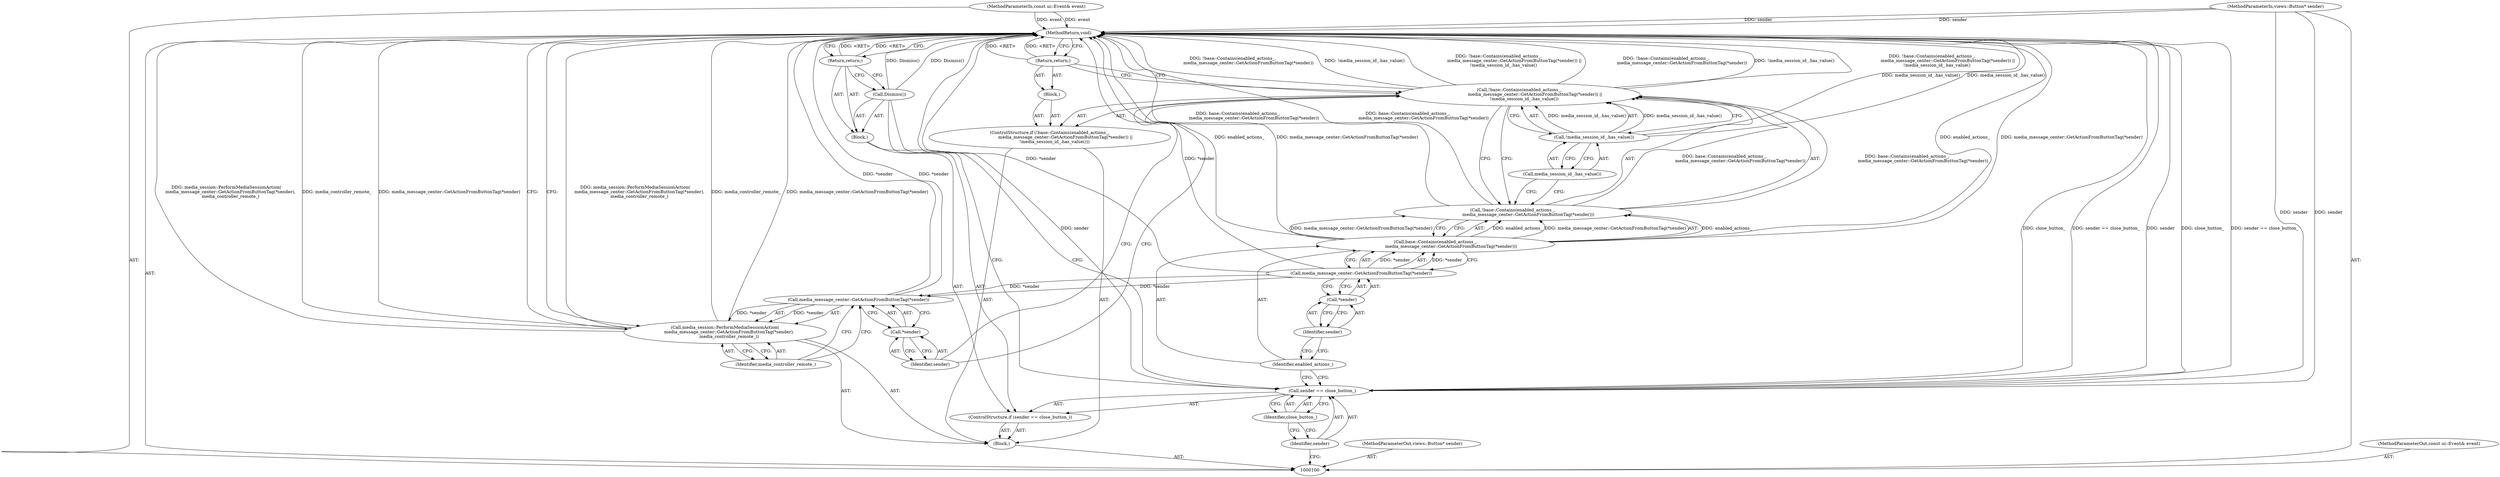digraph "1_Chrome_c25b198675380f713a56649c857b4367601d4a3d" {
"1000128" [label="(MethodReturn,void)"];
"1000101" [label="(MethodParameterIn,views::Button* sender)"];
"1000172" [label="(MethodParameterOut,views::Button* sender)"];
"1000122" [label="(Return,return;)"];
"1000123" [label="(Call,media_session::PerformMediaSessionAction(\n      media_message_center::GetActionFromButtonTag(*sender),\n      media_controller_remote_))"];
"1000125" [label="(Call,*sender)"];
"1000126" [label="(Identifier,sender)"];
"1000124" [label="(Call,media_message_center::GetActionFromButtonTag(*sender))"];
"1000127" [label="(Identifier,media_controller_remote_)"];
"1000102" [label="(MethodParameterIn,const ui::Event& event)"];
"1000173" [label="(MethodParameterOut,const ui::Event& event)"];
"1000103" [label="(Block,)"];
"1000107" [label="(Identifier,close_button_)"];
"1000104" [label="(ControlStructure,if (sender == close_button_))"];
"1000108" [label="(Block,)"];
"1000105" [label="(Call,sender == close_button_)"];
"1000106" [label="(Identifier,sender)"];
"1000109" [label="(Call,Dismiss())"];
"1000110" [label="(Return,return;)"];
"1000115" [label="(Identifier,enabled_actions_)"];
"1000111" [label="(ControlStructure,if (!base::Contains(enabled_actions_,\n                       media_message_center::GetActionFromButtonTag(*sender)) ||\n       !media_session_id_.has_value()))"];
"1000112" [label="(Call,!base::Contains(enabled_actions_,\n                       media_message_center::GetActionFromButtonTag(*sender)) ||\n       !media_session_id_.has_value())"];
"1000113" [label="(Call,!base::Contains(enabled_actions_,\n                       media_message_center::GetActionFromButtonTag(*sender)))"];
"1000114" [label="(Call,base::Contains(enabled_actions_,\n                       media_message_center::GetActionFromButtonTag(*sender)))"];
"1000116" [label="(Call,media_message_center::GetActionFromButtonTag(*sender))"];
"1000117" [label="(Call,*sender)"];
"1000118" [label="(Identifier,sender)"];
"1000121" [label="(Block,)"];
"1000119" [label="(Call,!media_session_id_.has_value())"];
"1000120" [label="(Call,media_session_id_.has_value())"];
"1000128" -> "1000100"  [label="AST: "];
"1000128" -> "1000110"  [label="CFG: "];
"1000128" -> "1000122"  [label="CFG: "];
"1000128" -> "1000123"  [label="CFG: "];
"1000122" -> "1000128"  [label="DDG: <RET>"];
"1000116" -> "1000128"  [label="DDG: *sender"];
"1000124" -> "1000128"  [label="DDG: *sender"];
"1000105" -> "1000128"  [label="DDG: close_button_"];
"1000105" -> "1000128"  [label="DDG: sender == close_button_"];
"1000105" -> "1000128"  [label="DDG: sender"];
"1000113" -> "1000128"  [label="DDG: base::Contains(enabled_actions_,\n                       media_message_center::GetActionFromButtonTag(*sender))"];
"1000123" -> "1000128"  [label="DDG: media_session::PerformMediaSessionAction(\n      media_message_center::GetActionFromButtonTag(*sender),\n      media_controller_remote_)"];
"1000123" -> "1000128"  [label="DDG: media_controller_remote_"];
"1000123" -> "1000128"  [label="DDG: media_message_center::GetActionFromButtonTag(*sender)"];
"1000114" -> "1000128"  [label="DDG: enabled_actions_"];
"1000114" -> "1000128"  [label="DDG: media_message_center::GetActionFromButtonTag(*sender)"];
"1000112" -> "1000128"  [label="DDG: !media_session_id_.has_value()"];
"1000112" -> "1000128"  [label="DDG: !base::Contains(enabled_actions_,\n                       media_message_center::GetActionFromButtonTag(*sender)) ||\n       !media_session_id_.has_value()"];
"1000112" -> "1000128"  [label="DDG: !base::Contains(enabled_actions_,\n                       media_message_center::GetActionFromButtonTag(*sender))"];
"1000102" -> "1000128"  [label="DDG: event"];
"1000101" -> "1000128"  [label="DDG: sender"];
"1000119" -> "1000128"  [label="DDG: media_session_id_.has_value()"];
"1000109" -> "1000128"  [label="DDG: Dismiss()"];
"1000110" -> "1000128"  [label="DDG: <RET>"];
"1000101" -> "1000100"  [label="AST: "];
"1000101" -> "1000128"  [label="DDG: sender"];
"1000101" -> "1000105"  [label="DDG: sender"];
"1000172" -> "1000100"  [label="AST: "];
"1000122" -> "1000121"  [label="AST: "];
"1000122" -> "1000112"  [label="CFG: "];
"1000128" -> "1000122"  [label="CFG: "];
"1000122" -> "1000128"  [label="DDG: <RET>"];
"1000123" -> "1000103"  [label="AST: "];
"1000123" -> "1000127"  [label="CFG: "];
"1000124" -> "1000123"  [label="AST: "];
"1000127" -> "1000123"  [label="AST: "];
"1000128" -> "1000123"  [label="CFG: "];
"1000123" -> "1000128"  [label="DDG: media_session::PerformMediaSessionAction(\n      media_message_center::GetActionFromButtonTag(*sender),\n      media_controller_remote_)"];
"1000123" -> "1000128"  [label="DDG: media_controller_remote_"];
"1000123" -> "1000128"  [label="DDG: media_message_center::GetActionFromButtonTag(*sender)"];
"1000124" -> "1000123"  [label="DDG: *sender"];
"1000125" -> "1000124"  [label="AST: "];
"1000125" -> "1000126"  [label="CFG: "];
"1000126" -> "1000125"  [label="AST: "];
"1000124" -> "1000125"  [label="CFG: "];
"1000126" -> "1000125"  [label="AST: "];
"1000126" -> "1000112"  [label="CFG: "];
"1000125" -> "1000126"  [label="CFG: "];
"1000124" -> "1000123"  [label="AST: "];
"1000124" -> "1000125"  [label="CFG: "];
"1000125" -> "1000124"  [label="AST: "];
"1000127" -> "1000124"  [label="CFG: "];
"1000124" -> "1000128"  [label="DDG: *sender"];
"1000124" -> "1000123"  [label="DDG: *sender"];
"1000116" -> "1000124"  [label="DDG: *sender"];
"1000127" -> "1000123"  [label="AST: "];
"1000127" -> "1000124"  [label="CFG: "];
"1000123" -> "1000127"  [label="CFG: "];
"1000102" -> "1000100"  [label="AST: "];
"1000102" -> "1000128"  [label="DDG: event"];
"1000173" -> "1000100"  [label="AST: "];
"1000103" -> "1000100"  [label="AST: "];
"1000104" -> "1000103"  [label="AST: "];
"1000111" -> "1000103"  [label="AST: "];
"1000123" -> "1000103"  [label="AST: "];
"1000107" -> "1000105"  [label="AST: "];
"1000107" -> "1000106"  [label="CFG: "];
"1000105" -> "1000107"  [label="CFG: "];
"1000104" -> "1000103"  [label="AST: "];
"1000105" -> "1000104"  [label="AST: "];
"1000108" -> "1000104"  [label="AST: "];
"1000108" -> "1000104"  [label="AST: "];
"1000109" -> "1000108"  [label="AST: "];
"1000110" -> "1000108"  [label="AST: "];
"1000105" -> "1000104"  [label="AST: "];
"1000105" -> "1000107"  [label="CFG: "];
"1000106" -> "1000105"  [label="AST: "];
"1000107" -> "1000105"  [label="AST: "];
"1000109" -> "1000105"  [label="CFG: "];
"1000115" -> "1000105"  [label="CFG: "];
"1000105" -> "1000128"  [label="DDG: close_button_"];
"1000105" -> "1000128"  [label="DDG: sender == close_button_"];
"1000105" -> "1000128"  [label="DDG: sender"];
"1000101" -> "1000105"  [label="DDG: sender"];
"1000106" -> "1000105"  [label="AST: "];
"1000106" -> "1000100"  [label="CFG: "];
"1000107" -> "1000106"  [label="CFG: "];
"1000109" -> "1000108"  [label="AST: "];
"1000109" -> "1000105"  [label="CFG: "];
"1000110" -> "1000109"  [label="CFG: "];
"1000109" -> "1000128"  [label="DDG: Dismiss()"];
"1000110" -> "1000108"  [label="AST: "];
"1000110" -> "1000109"  [label="CFG: "];
"1000128" -> "1000110"  [label="CFG: "];
"1000110" -> "1000128"  [label="DDG: <RET>"];
"1000115" -> "1000114"  [label="AST: "];
"1000115" -> "1000105"  [label="CFG: "];
"1000118" -> "1000115"  [label="CFG: "];
"1000111" -> "1000103"  [label="AST: "];
"1000112" -> "1000111"  [label="AST: "];
"1000121" -> "1000111"  [label="AST: "];
"1000112" -> "1000111"  [label="AST: "];
"1000112" -> "1000113"  [label="CFG: "];
"1000112" -> "1000119"  [label="CFG: "];
"1000113" -> "1000112"  [label="AST: "];
"1000119" -> "1000112"  [label="AST: "];
"1000122" -> "1000112"  [label="CFG: "];
"1000126" -> "1000112"  [label="CFG: "];
"1000112" -> "1000128"  [label="DDG: !media_session_id_.has_value()"];
"1000112" -> "1000128"  [label="DDG: !base::Contains(enabled_actions_,\n                       media_message_center::GetActionFromButtonTag(*sender)) ||\n       !media_session_id_.has_value()"];
"1000112" -> "1000128"  [label="DDG: !base::Contains(enabled_actions_,\n                       media_message_center::GetActionFromButtonTag(*sender))"];
"1000113" -> "1000112"  [label="DDG: base::Contains(enabled_actions_,\n                       media_message_center::GetActionFromButtonTag(*sender))"];
"1000119" -> "1000112"  [label="DDG: media_session_id_.has_value()"];
"1000113" -> "1000112"  [label="AST: "];
"1000113" -> "1000114"  [label="CFG: "];
"1000114" -> "1000113"  [label="AST: "];
"1000120" -> "1000113"  [label="CFG: "];
"1000112" -> "1000113"  [label="CFG: "];
"1000113" -> "1000128"  [label="DDG: base::Contains(enabled_actions_,\n                       media_message_center::GetActionFromButtonTag(*sender))"];
"1000113" -> "1000112"  [label="DDG: base::Contains(enabled_actions_,\n                       media_message_center::GetActionFromButtonTag(*sender))"];
"1000114" -> "1000113"  [label="DDG: enabled_actions_"];
"1000114" -> "1000113"  [label="DDG: media_message_center::GetActionFromButtonTag(*sender)"];
"1000114" -> "1000113"  [label="AST: "];
"1000114" -> "1000116"  [label="CFG: "];
"1000115" -> "1000114"  [label="AST: "];
"1000116" -> "1000114"  [label="AST: "];
"1000113" -> "1000114"  [label="CFG: "];
"1000114" -> "1000128"  [label="DDG: enabled_actions_"];
"1000114" -> "1000128"  [label="DDG: media_message_center::GetActionFromButtonTag(*sender)"];
"1000114" -> "1000113"  [label="DDG: enabled_actions_"];
"1000114" -> "1000113"  [label="DDG: media_message_center::GetActionFromButtonTag(*sender)"];
"1000116" -> "1000114"  [label="DDG: *sender"];
"1000116" -> "1000114"  [label="AST: "];
"1000116" -> "1000117"  [label="CFG: "];
"1000117" -> "1000116"  [label="AST: "];
"1000114" -> "1000116"  [label="CFG: "];
"1000116" -> "1000128"  [label="DDG: *sender"];
"1000116" -> "1000114"  [label="DDG: *sender"];
"1000116" -> "1000124"  [label="DDG: *sender"];
"1000117" -> "1000116"  [label="AST: "];
"1000117" -> "1000118"  [label="CFG: "];
"1000118" -> "1000117"  [label="AST: "];
"1000116" -> "1000117"  [label="CFG: "];
"1000118" -> "1000117"  [label="AST: "];
"1000118" -> "1000115"  [label="CFG: "];
"1000117" -> "1000118"  [label="CFG: "];
"1000121" -> "1000111"  [label="AST: "];
"1000122" -> "1000121"  [label="AST: "];
"1000119" -> "1000112"  [label="AST: "];
"1000119" -> "1000120"  [label="CFG: "];
"1000120" -> "1000119"  [label="AST: "];
"1000112" -> "1000119"  [label="CFG: "];
"1000119" -> "1000128"  [label="DDG: media_session_id_.has_value()"];
"1000119" -> "1000112"  [label="DDG: media_session_id_.has_value()"];
"1000120" -> "1000119"  [label="AST: "];
"1000120" -> "1000113"  [label="CFG: "];
"1000119" -> "1000120"  [label="CFG: "];
}
